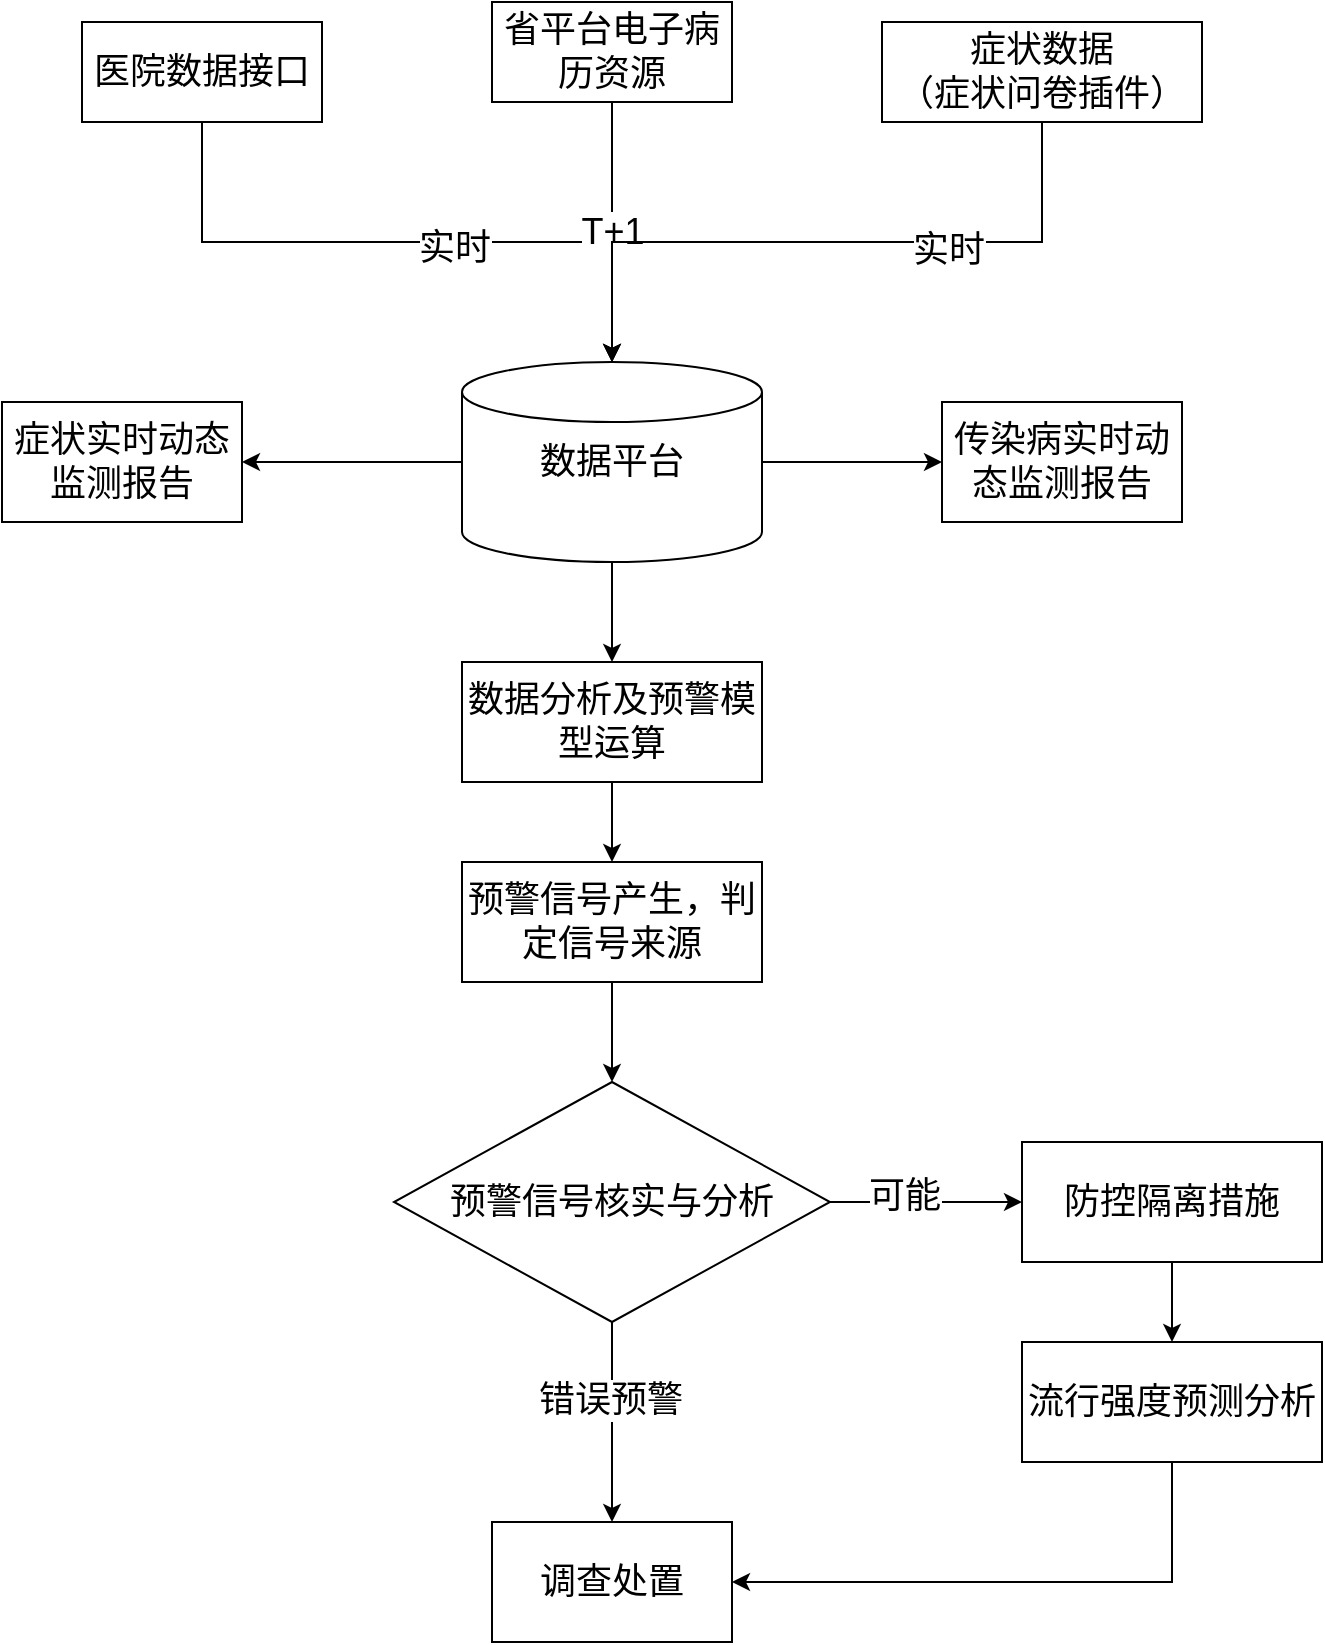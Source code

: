 <mxfile version="13.6.5" type="github"><diagram id="9mRdWQnlRw0t8pWqcOxm" name="Page-1"><mxGraphModel dx="1422" dy="794" grid="1" gridSize="10" guides="1" tooltips="1" connect="1" arrows="1" fold="1" page="1" pageScale="1" pageWidth="827" pageHeight="1169" math="0" shadow="0"><root><mxCell id="0"/><mxCell id="1" parent="0"/><mxCell id="-fjs8WW_t8ZXJTSHVHoI-5" style="edgeStyle=orthogonalEdgeStyle;rounded=0;orthogonalLoop=1;jettySize=auto;html=1;exitX=0.5;exitY=1;exitDx=0;exitDy=0;fontSize=18;" edge="1" parent="1" source="-fjs8WW_t8ZXJTSHVHoI-1" target="-fjs8WW_t8ZXJTSHVHoI-4"><mxGeometry relative="1" as="geometry"/></mxCell><mxCell id="-fjs8WW_t8ZXJTSHVHoI-6" value="实时" style="edgeLabel;html=1;align=center;verticalAlign=middle;resizable=0;points=[];fontSize=18;" vertex="1" connectable="0" parent="-fjs8WW_t8ZXJTSHVHoI-5"><mxGeometry x="0.143" y="-3" relative="1" as="geometry"><mxPoint as="offset"/></mxGeometry></mxCell><mxCell id="-fjs8WW_t8ZXJTSHVHoI-1" value="医院数据接口" style="rounded=0;whiteSpace=wrap;html=1;fontSize=18;" vertex="1" parent="1"><mxGeometry x="160" y="120" width="120" height="50" as="geometry"/></mxCell><mxCell id="-fjs8WW_t8ZXJTSHVHoI-7" value="T+1" style="edgeStyle=orthogonalEdgeStyle;rounded=0;orthogonalLoop=1;jettySize=auto;html=1;exitX=0.5;exitY=1;exitDx=0;exitDy=0;fontSize=18;" edge="1" parent="1" source="-fjs8WW_t8ZXJTSHVHoI-2" target="-fjs8WW_t8ZXJTSHVHoI-4"><mxGeometry relative="1" as="geometry"/></mxCell><mxCell id="-fjs8WW_t8ZXJTSHVHoI-2" value="省平台电子病历资源" style="rounded=0;whiteSpace=wrap;html=1;fontSize=18;" vertex="1" parent="1"><mxGeometry x="365" y="110" width="120" height="50" as="geometry"/></mxCell><mxCell id="-fjs8WW_t8ZXJTSHVHoI-8" style="edgeStyle=orthogonalEdgeStyle;rounded=0;orthogonalLoop=1;jettySize=auto;html=1;exitX=0.5;exitY=1;exitDx=0;exitDy=0;fontSize=18;" edge="1" parent="1" source="-fjs8WW_t8ZXJTSHVHoI-3" target="-fjs8WW_t8ZXJTSHVHoI-4"><mxGeometry relative="1" as="geometry"/></mxCell><mxCell id="-fjs8WW_t8ZXJTSHVHoI-9" value="实时" style="edgeLabel;html=1;align=center;verticalAlign=middle;resizable=0;points=[];fontSize=18;" vertex="1" connectable="0" parent="-fjs8WW_t8ZXJTSHVHoI-8"><mxGeometry x="-0.36" y="4" relative="1" as="geometry"><mxPoint as="offset"/></mxGeometry></mxCell><mxCell id="-fjs8WW_t8ZXJTSHVHoI-3" value="症状数据&lt;br&gt;（症状问卷插件）" style="rounded=0;whiteSpace=wrap;html=1;fontSize=18;" vertex="1" parent="1"><mxGeometry x="560" y="120" width="160" height="50" as="geometry"/></mxCell><mxCell id="-fjs8WW_t8ZXJTSHVHoI-12" style="edgeStyle=orthogonalEdgeStyle;rounded=0;orthogonalLoop=1;jettySize=auto;html=1;fontSize=18;" edge="1" parent="1" source="-fjs8WW_t8ZXJTSHVHoI-4" target="-fjs8WW_t8ZXJTSHVHoI-11"><mxGeometry relative="1" as="geometry"/></mxCell><mxCell id="-fjs8WW_t8ZXJTSHVHoI-14" style="edgeStyle=orthogonalEdgeStyle;rounded=0;orthogonalLoop=1;jettySize=auto;html=1;fontSize=18;" edge="1" parent="1" source="-fjs8WW_t8ZXJTSHVHoI-4" target="-fjs8WW_t8ZXJTSHVHoI-13"><mxGeometry relative="1" as="geometry"/></mxCell><mxCell id="-fjs8WW_t8ZXJTSHVHoI-15" style="edgeStyle=orthogonalEdgeStyle;rounded=0;orthogonalLoop=1;jettySize=auto;html=1;fontSize=18;" edge="1" parent="1" source="-fjs8WW_t8ZXJTSHVHoI-4" target="-fjs8WW_t8ZXJTSHVHoI-10"><mxGeometry relative="1" as="geometry"/></mxCell><mxCell id="-fjs8WW_t8ZXJTSHVHoI-4" value="数据平台" style="shape=cylinder2;whiteSpace=wrap;html=1;boundedLbl=1;backgroundOutline=1;size=15;fontSize=18;" vertex="1" parent="1"><mxGeometry x="350" y="290" width="150" height="100" as="geometry"/></mxCell><mxCell id="-fjs8WW_t8ZXJTSHVHoI-17" style="edgeStyle=orthogonalEdgeStyle;rounded=0;orthogonalLoop=1;jettySize=auto;html=1;exitX=0.5;exitY=1;exitDx=0;exitDy=0;fontSize=18;" edge="1" parent="1" source="-fjs8WW_t8ZXJTSHVHoI-10" target="-fjs8WW_t8ZXJTSHVHoI-16"><mxGeometry relative="1" as="geometry"/></mxCell><mxCell id="-fjs8WW_t8ZXJTSHVHoI-10" value="数据分析及预警模型运算" style="rounded=0;whiteSpace=wrap;html=1;fontSize=18;" vertex="1" parent="1"><mxGeometry x="350" y="440" width="150" height="60" as="geometry"/></mxCell><mxCell id="-fjs8WW_t8ZXJTSHVHoI-11" value="症状实时动态监测报告" style="rounded=0;whiteSpace=wrap;html=1;fontSize=18;" vertex="1" parent="1"><mxGeometry x="120" y="310" width="120" height="60" as="geometry"/></mxCell><mxCell id="-fjs8WW_t8ZXJTSHVHoI-13" value="传染病实时动态监测报告" style="rounded=0;whiteSpace=wrap;html=1;fontSize=18;" vertex="1" parent="1"><mxGeometry x="590" y="310" width="120" height="60" as="geometry"/></mxCell><mxCell id="-fjs8WW_t8ZXJTSHVHoI-24" style="edgeStyle=orthogonalEdgeStyle;rounded=0;orthogonalLoop=1;jettySize=auto;html=1;exitX=0.5;exitY=1;exitDx=0;exitDy=0;entryX=0.5;entryY=0;entryDx=0;entryDy=0;fontSize=18;" edge="1" parent="1" source="-fjs8WW_t8ZXJTSHVHoI-16" target="-fjs8WW_t8ZXJTSHVHoI-23"><mxGeometry relative="1" as="geometry"/></mxCell><mxCell id="-fjs8WW_t8ZXJTSHVHoI-16" value="预警信号产生，判定信号来源" style="rounded=0;whiteSpace=wrap;html=1;fontSize=18;" vertex="1" parent="1"><mxGeometry x="350" y="540" width="150" height="60" as="geometry"/></mxCell><mxCell id="-fjs8WW_t8ZXJTSHVHoI-20" value="调查处置" style="rounded=0;whiteSpace=wrap;html=1;fontSize=18;" vertex="1" parent="1"><mxGeometry x="365" y="870" width="120" height="60" as="geometry"/></mxCell><mxCell id="-fjs8WW_t8ZXJTSHVHoI-25" style="edgeStyle=orthogonalEdgeStyle;rounded=0;orthogonalLoop=1;jettySize=auto;html=1;exitX=0.5;exitY=1;exitDx=0;exitDy=0;entryX=0.5;entryY=0;entryDx=0;entryDy=0;fontSize=18;" edge="1" parent="1" source="-fjs8WW_t8ZXJTSHVHoI-23" target="-fjs8WW_t8ZXJTSHVHoI-20"><mxGeometry relative="1" as="geometry"/></mxCell><mxCell id="-fjs8WW_t8ZXJTSHVHoI-26" value="错误预警" style="edgeLabel;html=1;align=center;verticalAlign=middle;resizable=0;points=[];fontSize=18;" vertex="1" connectable="0" parent="-fjs8WW_t8ZXJTSHVHoI-25"><mxGeometry x="-0.222" y="-1" relative="1" as="geometry"><mxPoint as="offset"/></mxGeometry></mxCell><mxCell id="-fjs8WW_t8ZXJTSHVHoI-28" style="edgeStyle=orthogonalEdgeStyle;rounded=0;orthogonalLoop=1;jettySize=auto;html=1;exitX=1;exitY=0.5;exitDx=0;exitDy=0;entryX=0;entryY=0.5;entryDx=0;entryDy=0;fontSize=18;" edge="1" parent="1" source="-fjs8WW_t8ZXJTSHVHoI-23" target="-fjs8WW_t8ZXJTSHVHoI-27"><mxGeometry relative="1" as="geometry"/></mxCell><mxCell id="-fjs8WW_t8ZXJTSHVHoI-32" value="可能" style="edgeLabel;html=1;align=center;verticalAlign=middle;resizable=0;points=[];fontSize=18;" vertex="1" connectable="0" parent="-fjs8WW_t8ZXJTSHVHoI-28"><mxGeometry x="-0.229" y="3" relative="1" as="geometry"><mxPoint as="offset"/></mxGeometry></mxCell><mxCell id="-fjs8WW_t8ZXJTSHVHoI-23" value="&lt;span&gt;预警信号核实与分析&lt;/span&gt;" style="rhombus;whiteSpace=wrap;html=1;fontSize=18;" vertex="1" parent="1"><mxGeometry x="316" y="650" width="218" height="120" as="geometry"/></mxCell><mxCell id="-fjs8WW_t8ZXJTSHVHoI-31" style="edgeStyle=orthogonalEdgeStyle;rounded=0;orthogonalLoop=1;jettySize=auto;html=1;exitX=0.5;exitY=1;exitDx=0;exitDy=0;entryX=0.5;entryY=0;entryDx=0;entryDy=0;fontSize=18;" edge="1" parent="1" source="-fjs8WW_t8ZXJTSHVHoI-27" target="-fjs8WW_t8ZXJTSHVHoI-30"><mxGeometry relative="1" as="geometry"/></mxCell><mxCell id="-fjs8WW_t8ZXJTSHVHoI-27" value="防控隔离措施" style="rounded=0;whiteSpace=wrap;html=1;fontSize=18;" vertex="1" parent="1"><mxGeometry x="630" y="680" width="150" height="60" as="geometry"/></mxCell><mxCell id="-fjs8WW_t8ZXJTSHVHoI-33" style="edgeStyle=orthogonalEdgeStyle;rounded=0;orthogonalLoop=1;jettySize=auto;html=1;exitX=0.5;exitY=1;exitDx=0;exitDy=0;entryX=1;entryY=0.5;entryDx=0;entryDy=0;fontSize=18;" edge="1" parent="1" source="-fjs8WW_t8ZXJTSHVHoI-30" target="-fjs8WW_t8ZXJTSHVHoI-20"><mxGeometry relative="1" as="geometry"/></mxCell><mxCell id="-fjs8WW_t8ZXJTSHVHoI-30" value="流行强度预测分析" style="rounded=0;whiteSpace=wrap;html=1;fontSize=18;" vertex="1" parent="1"><mxGeometry x="630" y="780" width="150" height="60" as="geometry"/></mxCell></root></mxGraphModel></diagram></mxfile>